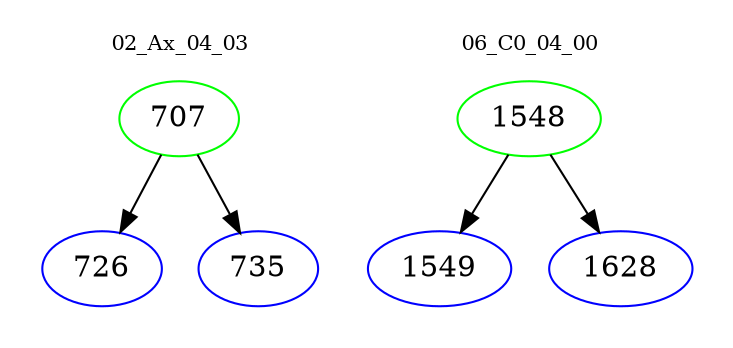 digraph{
subgraph cluster_0 {
color = white
label = "02_Ax_04_03";
fontsize=10;
T0_707 [label="707", color="green"]
T0_707 -> T0_726 [color="black"]
T0_726 [label="726", color="blue"]
T0_707 -> T0_735 [color="black"]
T0_735 [label="735", color="blue"]
}
subgraph cluster_1 {
color = white
label = "06_C0_04_00";
fontsize=10;
T1_1548 [label="1548", color="green"]
T1_1548 -> T1_1549 [color="black"]
T1_1549 [label="1549", color="blue"]
T1_1548 -> T1_1628 [color="black"]
T1_1628 [label="1628", color="blue"]
}
}
